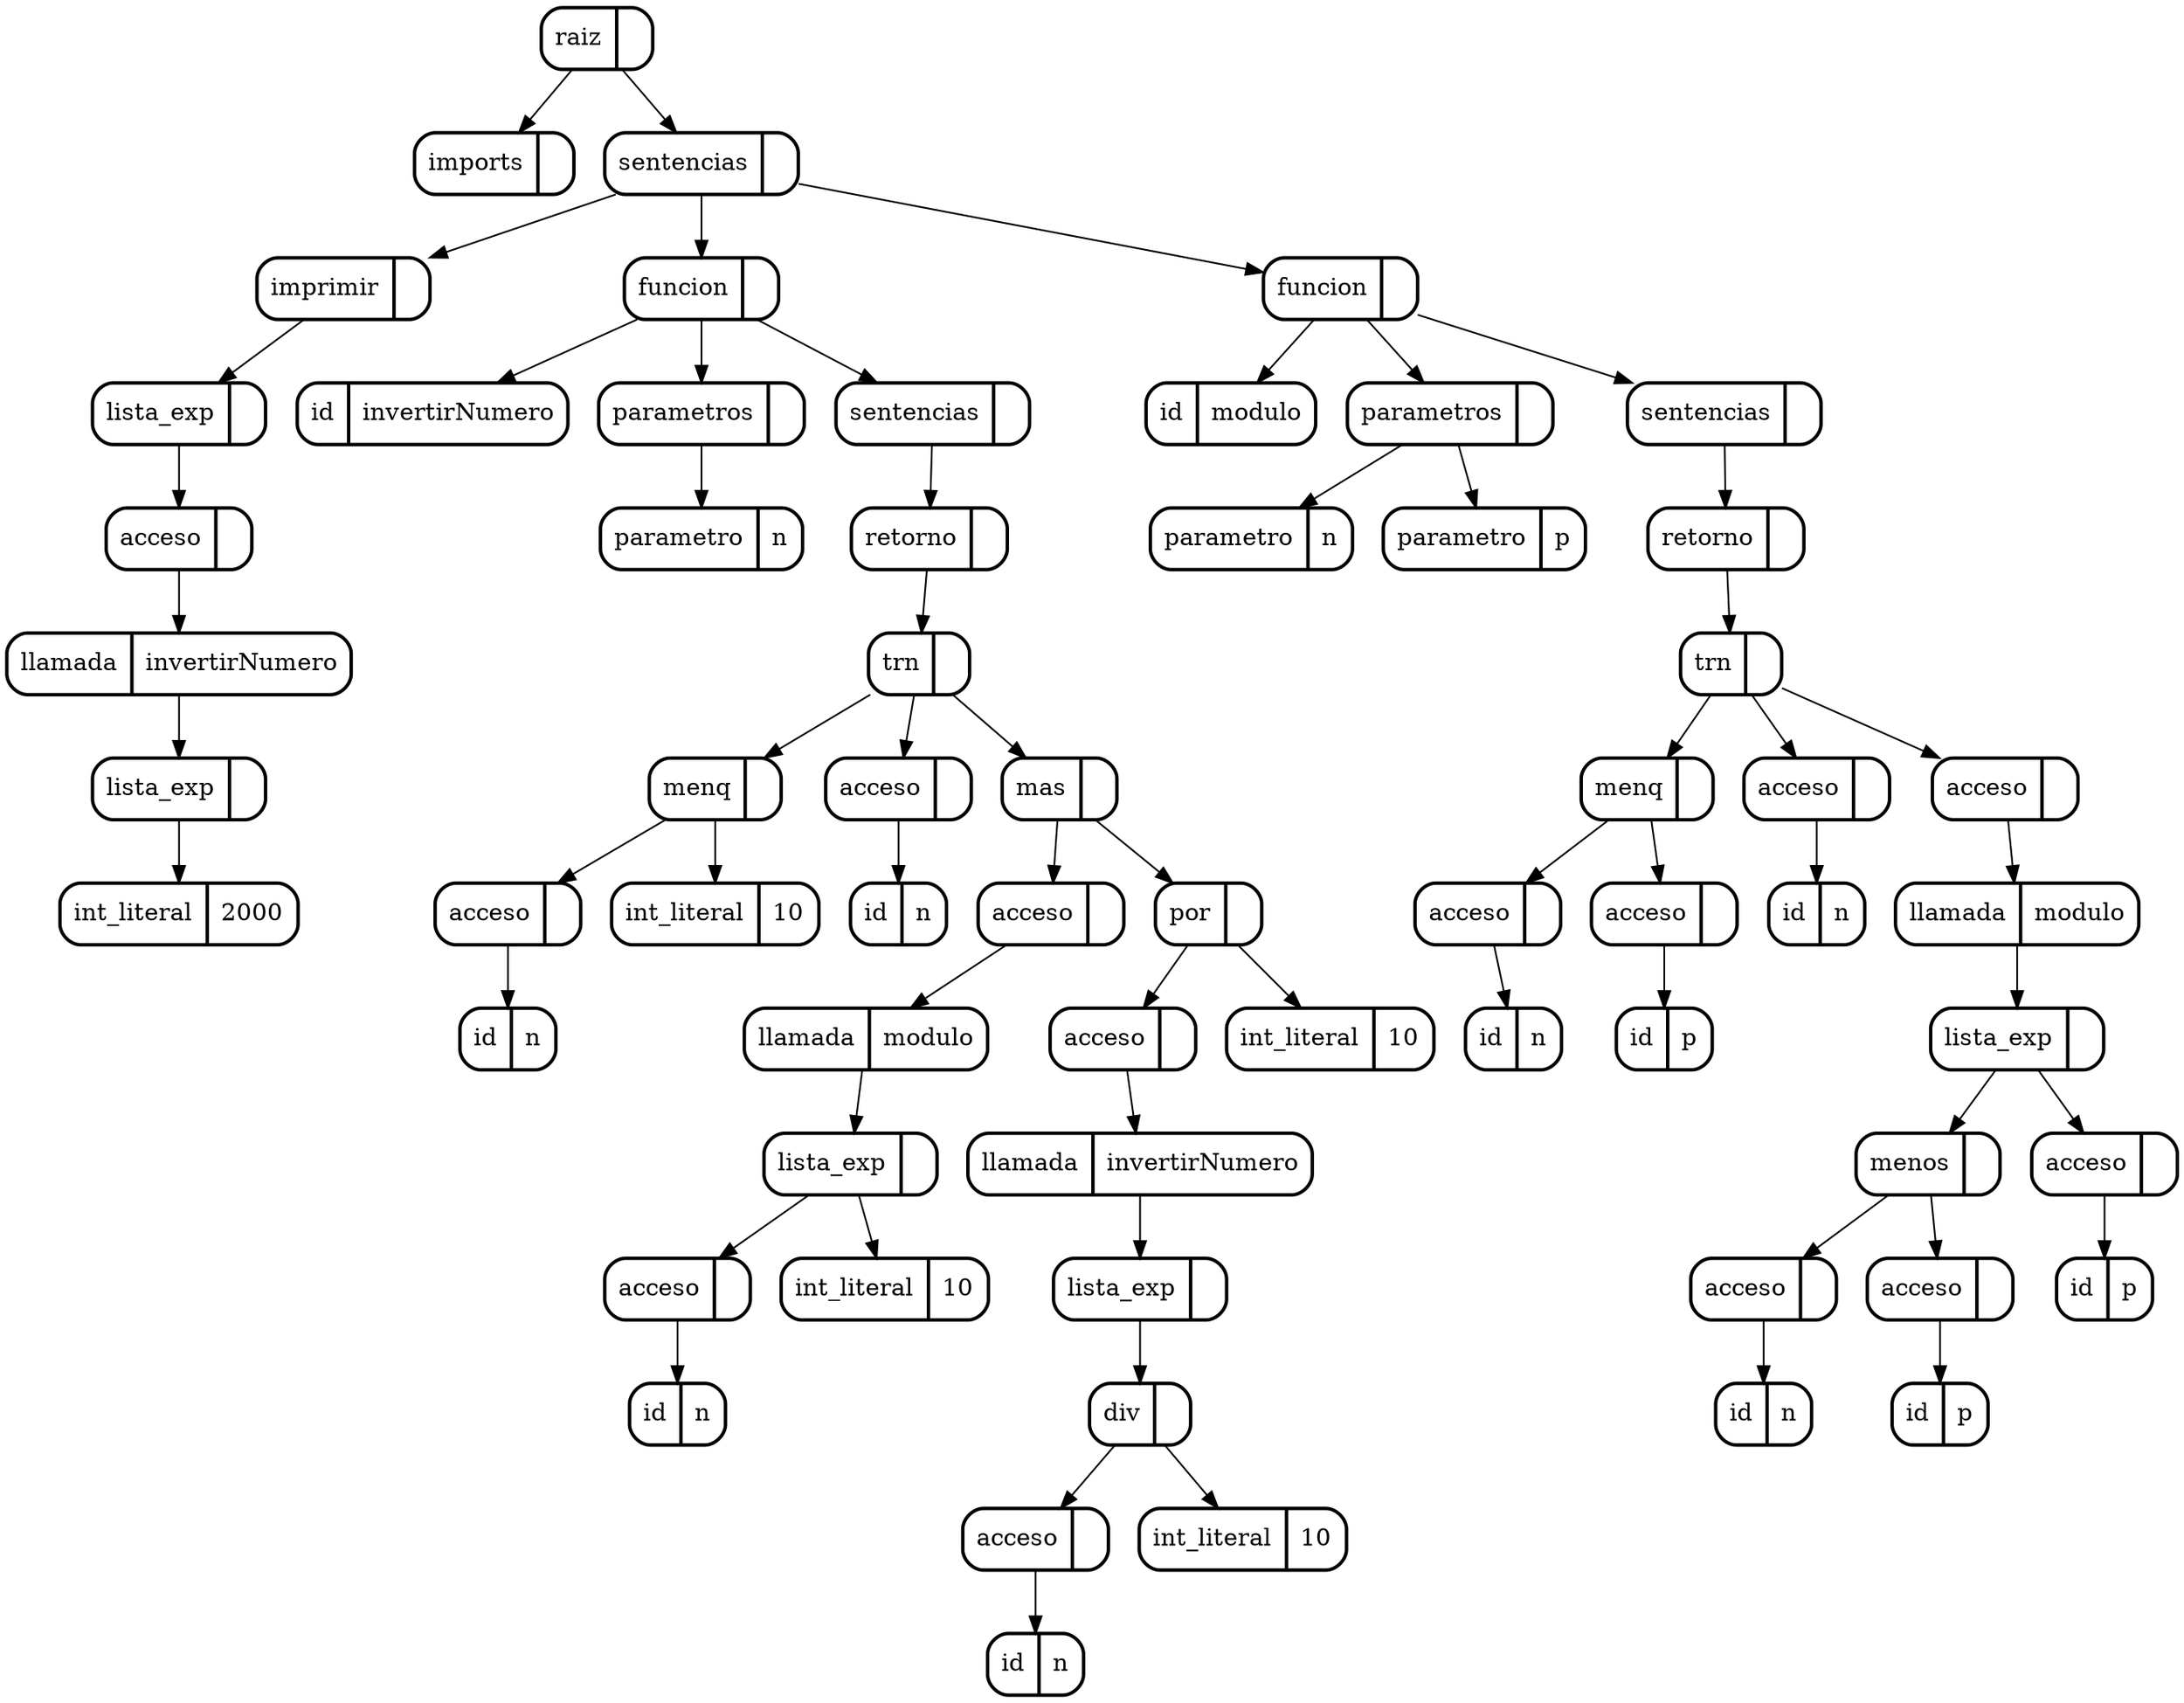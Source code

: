 digraph G {
node[shape=Mrecord]
67[label="raiz | ",style=bold]
1[label="imports | ",style=bold]
{67}->{1}
9[label="sentencias | ",style=bold]
{67}->{9}
8[label="imprimir | ",style=bold]
{9}->{8}
7[label="lista_exp | ",style=bold]
{8}->{7}
6[label="acceso | ",style=bold]
{7}->{6}
5[label="llamada | invertirNumero",style=bold]
{6}->{5}
4[label="lista_exp | ",style=bold]
{5}->{4}
3[label="int_literal | 2000",style=bold]
{4}->{3}
39[label="funcion | ",style=bold]
{9}->{39}
40[label="id | invertirNumero",style=bold]
{39}->{40}
10[label="parametros | ",style=bold]
{39}->{10}
11[label="parametro | n",style=bold]
{10}->{11}
38[label="sentencias | ",style=bold]
{39}->{38}
37[label="retorno | ",style=bold]
{38}->{37}
36[label="trn | ",style=bold]
{37}->{36}
15[label="menq | ",style=bold]
{36}->{15}
13[label="acceso | ",style=bold]
{15}->{13}
12[label="id | n",style=bold]
{13}->{12}
14[label="int_literal | 10",style=bold]
{15}->{14}
17[label="acceso | ",style=bold]
{36}->{17}
16[label="id | n",style=bold]
{17}->{16}
35[label="mas | ",style=bold]
{36}->{35}
24[label="acceso | ",style=bold]
{35}->{24}
23[label="llamada | modulo",style=bold]
{24}->{23}
21[label="lista_exp | ",style=bold]
{23}->{21}
20[label="acceso | ",style=bold]
{21}->{20}
19[label="id | n",style=bold]
{20}->{19}
22[label="int_literal | 10",style=bold]
{21}->{22}
34[label="por | ",style=bold]
{35}->{34}
32[label="acceso | ",style=bold]
{34}->{32}
31[label="llamada | invertirNumero",style=bold]
{32}->{31}
30[label="lista_exp | ",style=bold]
{31}->{30}
29[label="div | ",style=bold]
{30}->{29}
27[label="acceso | ",style=bold]
{29}->{27}
26[label="id | n",style=bold]
{27}->{26}
28[label="int_literal | 10",style=bold]
{29}->{28}
33[label="int_literal | 10",style=bold]
{34}->{33}
65[label="funcion | ",style=bold]
{9}->{65}
66[label="id | modulo",style=bold]
{65}->{66}
41[label="parametros | ",style=bold]
{65}->{41}
42[label="parametro | n",style=bold]
{41}->{42}
43[label="parametro | p",style=bold]
{41}->{43}
64[label="sentencias | ",style=bold]
{65}->{64}
63[label="retorno | ",style=bold]
{64}->{63}
62[label="trn | ",style=bold]
{63}->{62}
48[label="menq | ",style=bold]
{62}->{48}
45[label="acceso | ",style=bold]
{48}->{45}
44[label="id | n",style=bold]
{45}->{44}
47[label="acceso | ",style=bold]
{48}->{47}
46[label="id | p",style=bold]
{47}->{46}
50[label="acceso | ",style=bold]
{62}->{50}
49[label="id | n",style=bold]
{50}->{49}
61[label="acceso | ",style=bold]
{62}->{61}
60[label="llamada | modulo",style=bold]
{61}->{60}
57[label="lista_exp | ",style=bold]
{60}->{57}
56[label="menos | ",style=bold]
{57}->{56}
53[label="acceso | ",style=bold]
{56}->{53}
52[label="id | n",style=bold]
{53}->{52}
55[label="acceso | ",style=bold]
{56}->{55}
54[label="id | p",style=bold]
{55}->{54}
59[label="acceso | ",style=bold]
{57}->{59}
58[label="id | p",style=bold]
{59}->{58}

}
